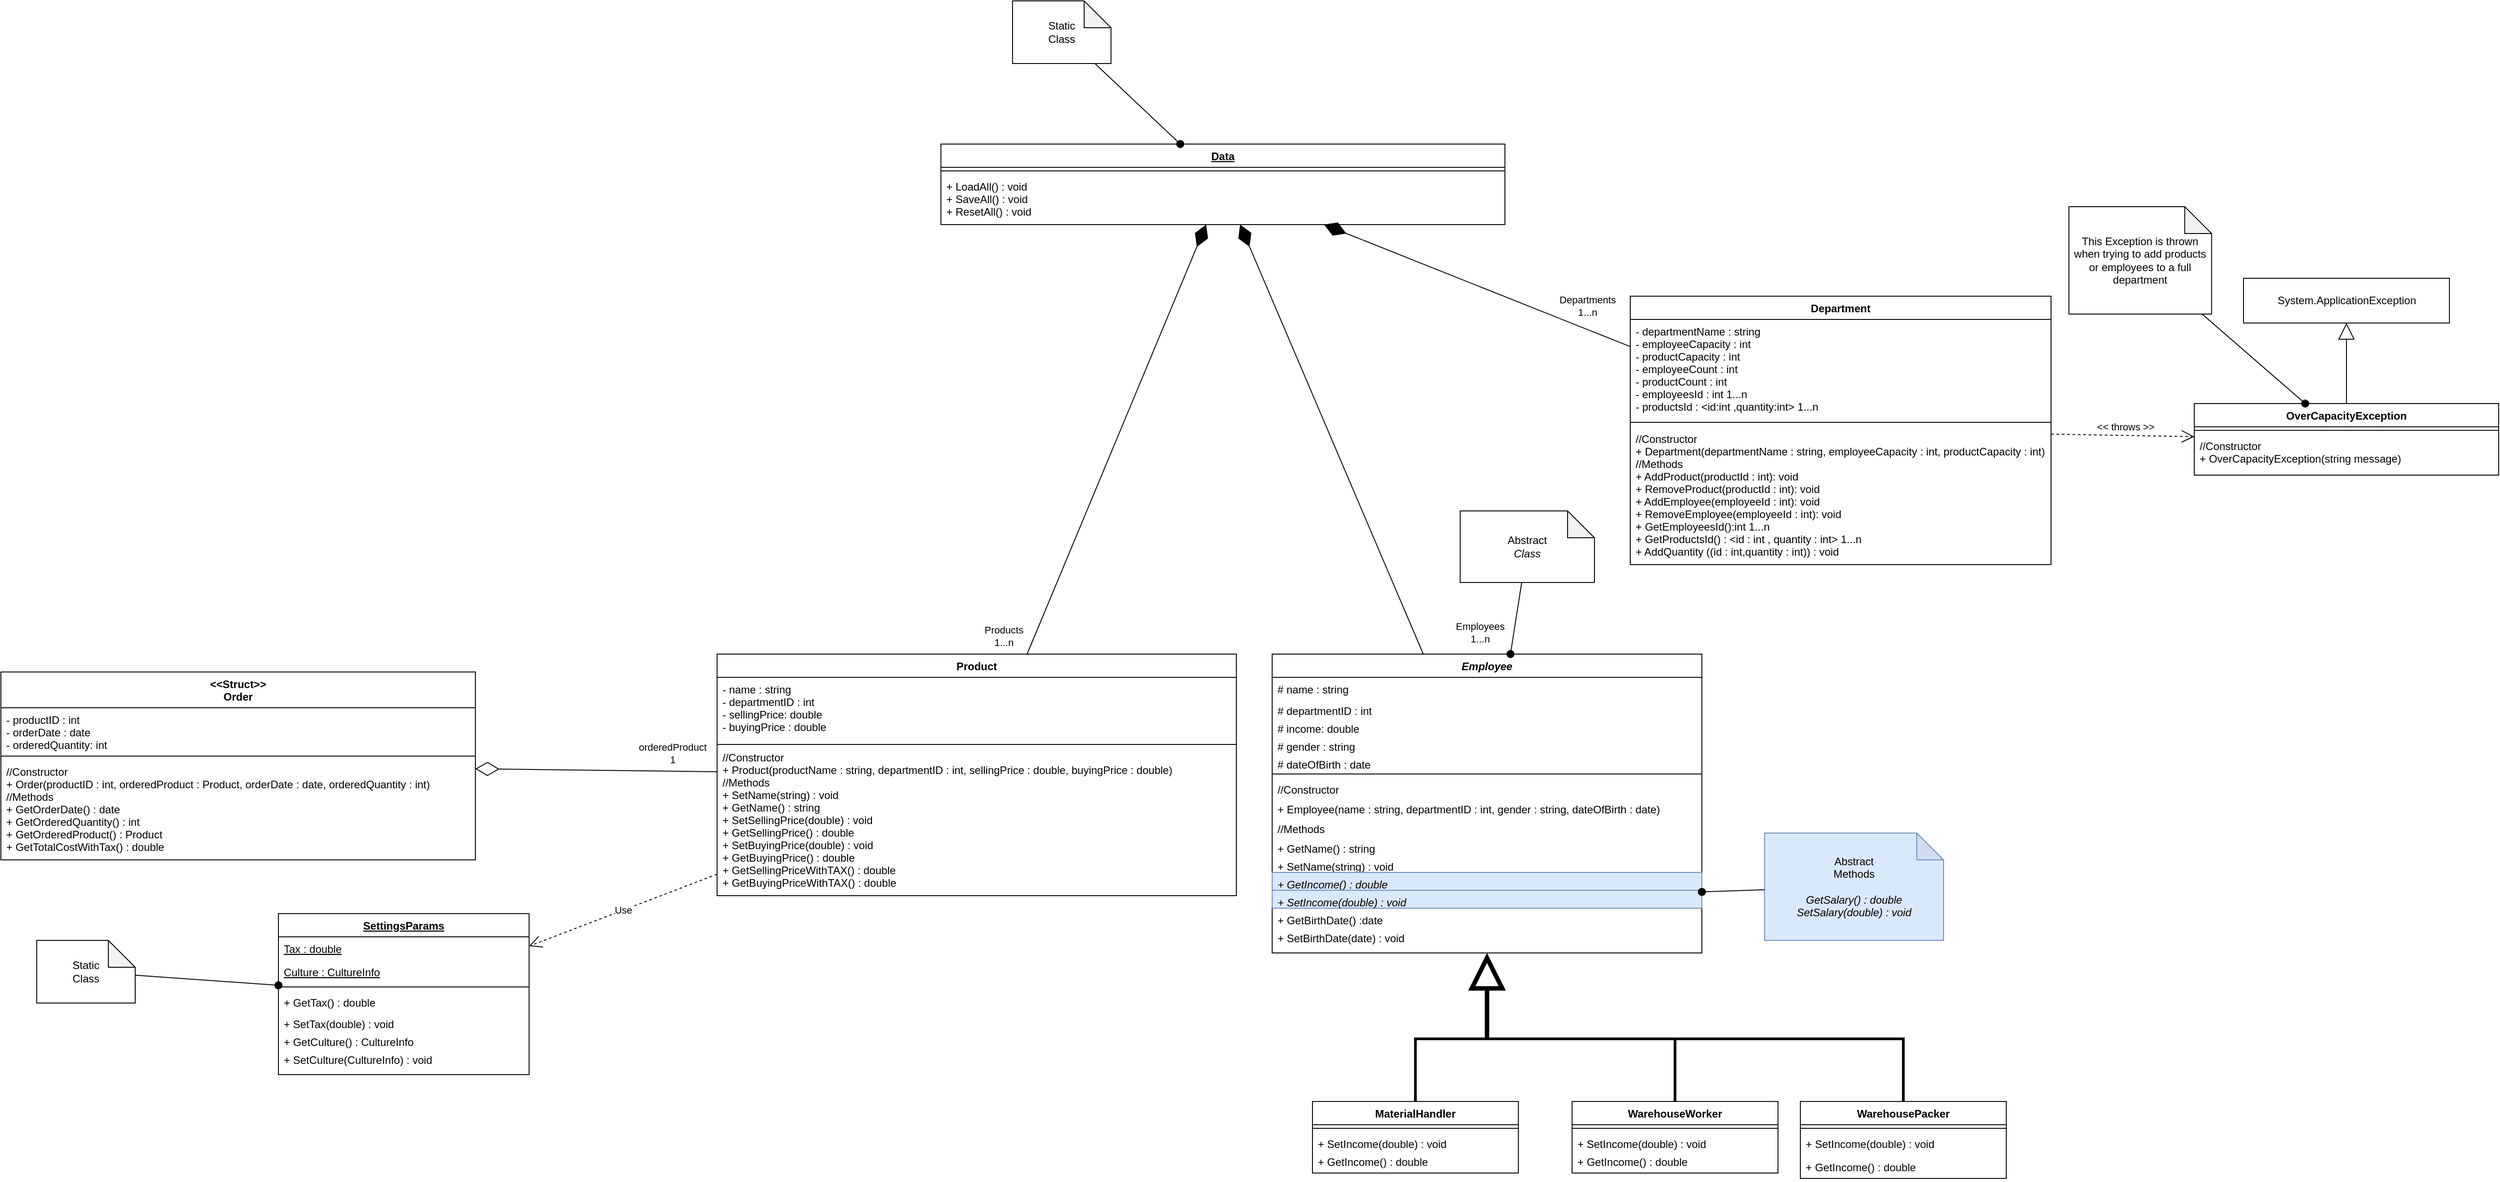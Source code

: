 <mxfile version="14.5.1" type="device"><diagram id="WmyKCQdDoS_aY00py7nq" name="Page-1"><mxGraphModel dx="5113" dy="3073" grid="1" gridSize="10" guides="1" tooltips="1" connect="1" arrows="1" fold="1" page="1" pageScale="1" pageWidth="850" pageHeight="1100" math="0" shadow="0"><root><mxCell id="0"/><mxCell id="1" parent="0"/><mxCell id="O8xc0yfG7LIw3sd2FjHI-1" value="Product" style="swimlane;fontStyle=1;align=center;verticalAlign=top;childLayout=stackLayout;horizontal=1;startSize=26;horizontalStack=0;resizeParent=1;resizeParentMax=0;resizeLast=0;collapsible=1;marginBottom=0;" vertex="1" parent="1"><mxGeometry x="-280" y="280" width="580" height="270" as="geometry"/></mxCell><mxCell id="O8xc0yfG7LIw3sd2FjHI-2" value="- name : string&#10;- departmentID : int&#10;- sellingPrice: double&#10;- buyingPrice : double" style="text;strokeColor=none;fillColor=none;align=left;verticalAlign=top;spacingLeft=4;spacingRight=4;overflow=hidden;rotatable=0;points=[[0,0.5],[1,0.5]];portConstraint=eastwest;" vertex="1" parent="O8xc0yfG7LIw3sd2FjHI-1"><mxGeometry y="26" width="580" height="74" as="geometry"/></mxCell><mxCell id="O8xc0yfG7LIw3sd2FjHI-3" value="" style="line;strokeWidth=1;fillColor=none;align=left;verticalAlign=middle;spacingTop=-1;spacingLeft=3;spacingRight=3;rotatable=0;labelPosition=right;points=[];portConstraint=eastwest;" vertex="1" parent="O8xc0yfG7LIw3sd2FjHI-1"><mxGeometry y="100" width="580" height="2" as="geometry"/></mxCell><mxCell id="O8xc0yfG7LIw3sd2FjHI-4" value="//Constructor&#10;+ Product(productName : string, departmentID : int, sellingPrice : double, buyingPrice : double)&#10;//Methods&#10;+ SetName(string) : void&#10;+ GetName() : string&#10;+ SetSellingPrice(double) : void&#10;+ GetSellingPrice() : double&#10;+ SetBuyingPrice(double) : void&#10;+ GetBuyingPrice() : double&#10;+ GetSellingPriceWithTAX() : double&#10;+ GetBuyingPriceWithTAX() : double" style="text;strokeColor=none;fillColor=none;align=left;verticalAlign=top;spacingLeft=4;spacingRight=4;overflow=hidden;rotatable=0;points=[[0,0.5],[1,0.5]];portConstraint=eastwest;" vertex="1" parent="O8xc0yfG7LIw3sd2FjHI-1"><mxGeometry y="102" width="580" height="168" as="geometry"/></mxCell><mxCell id="O8xc0yfG7LIw3sd2FjHI-5" value="Employee" style="swimlane;fontStyle=3;align=center;verticalAlign=top;childLayout=stackLayout;horizontal=1;startSize=26;horizontalStack=0;resizeParent=1;resizeParentMax=0;resizeLast=0;collapsible=1;marginBottom=0;" vertex="1" parent="1"><mxGeometry x="340" y="280" width="480" height="334" as="geometry"/></mxCell><mxCell id="O8xc0yfG7LIw3sd2FjHI-6" value="# name : string&lt;br&gt;" style="text;strokeColor=none;fillColor=none;align=left;verticalAlign=top;spacingLeft=4;spacingRight=4;overflow=hidden;rotatable=0;points=[[0,0.5],[1,0.5]];portConstraint=eastwest;html=1;" vertex="1" parent="O8xc0yfG7LIw3sd2FjHI-5"><mxGeometry y="26" width="480" height="24" as="geometry"/></mxCell><mxCell id="O8xc0yfG7LIw3sd2FjHI-7" value="# departmentID : int&amp;nbsp;" style="text;strokeColor=none;fillColor=none;align=left;verticalAlign=top;spacingLeft=4;spacingRight=4;overflow=hidden;rotatable=0;points=[[0,0.5],[1,0.5]];portConstraint=eastwest;html=1;" vertex="1" parent="O8xc0yfG7LIw3sd2FjHI-5"><mxGeometry y="50" width="480" height="20" as="geometry"/></mxCell><mxCell id="O8xc0yfG7LIw3sd2FjHI-8" value="# income: double" style="text;strokeColor=none;fillColor=none;align=left;verticalAlign=top;spacingLeft=4;spacingRight=4;overflow=hidden;rotatable=0;points=[[0,0.5],[1,0.5]];portConstraint=eastwest;html=1;" vertex="1" parent="O8xc0yfG7LIw3sd2FjHI-5"><mxGeometry y="70" width="480" height="20" as="geometry"/></mxCell><mxCell id="O8xc0yfG7LIw3sd2FjHI-9" value="# gender : string" style="text;strokeColor=none;fillColor=none;align=left;verticalAlign=top;spacingLeft=4;spacingRight=4;overflow=hidden;rotatable=0;points=[[0,0.5],[1,0.5]];portConstraint=eastwest;html=1;" vertex="1" parent="O8xc0yfG7LIw3sd2FjHI-5"><mxGeometry y="90" width="480" height="20" as="geometry"/></mxCell><mxCell id="O8xc0yfG7LIw3sd2FjHI-10" value="# dateOfBirth : date" style="text;strokeColor=none;fillColor=none;align=left;verticalAlign=top;spacingLeft=4;spacingRight=4;overflow=hidden;rotatable=0;points=[[0,0.5],[1,0.5]];portConstraint=eastwest;html=1;" vertex="1" parent="O8xc0yfG7LIw3sd2FjHI-5"><mxGeometry y="110" width="480" height="20" as="geometry"/></mxCell><mxCell id="O8xc0yfG7LIw3sd2FjHI-11" value="" style="line;strokeWidth=1;fillColor=none;align=left;verticalAlign=middle;spacingTop=-1;spacingLeft=3;spacingRight=3;rotatable=0;labelPosition=right;points=[];portConstraint=eastwest;" vertex="1" parent="O8xc0yfG7LIw3sd2FjHI-5"><mxGeometry y="130" width="480" height="8" as="geometry"/></mxCell><mxCell id="O8xc0yfG7LIw3sd2FjHI-12" value="//Constructor" style="text;strokeColor=none;fillColor=none;align=left;verticalAlign=top;spacingLeft=4;spacingRight=4;overflow=hidden;rotatable=0;points=[[0,0.5],[1,0.5]];portConstraint=eastwest;fontStyle=0" vertex="1" parent="O8xc0yfG7LIw3sd2FjHI-5"><mxGeometry y="138" width="480" height="22" as="geometry"/></mxCell><mxCell id="O8xc0yfG7LIw3sd2FjHI-13" value="+ Employee(name : string, departmentID : int, gender : string, dateOfBirth : date)" style="text;strokeColor=none;fillColor=none;align=left;verticalAlign=top;spacingLeft=4;spacingRight=4;overflow=hidden;rotatable=0;points=[[0,0.5],[1,0.5]];portConstraint=eastwest;fontStyle=0" vertex="1" parent="O8xc0yfG7LIw3sd2FjHI-5"><mxGeometry y="160" width="480" height="22" as="geometry"/></mxCell><mxCell id="O8xc0yfG7LIw3sd2FjHI-14" value="//Methods" style="text;strokeColor=none;fillColor=none;align=left;verticalAlign=top;spacingLeft=4;spacingRight=4;overflow=hidden;rotatable=0;points=[[0,0.5],[1,0.5]];portConstraint=eastwest;fontStyle=0" vertex="1" parent="O8xc0yfG7LIw3sd2FjHI-5"><mxGeometry y="182" width="480" height="22" as="geometry"/></mxCell><mxCell id="O8xc0yfG7LIw3sd2FjHI-15" value="+ GetName() : string" style="text;strokeColor=none;fillColor=none;align=left;verticalAlign=top;spacingLeft=4;spacingRight=4;overflow=hidden;rotatable=0;points=[[0,0.5],[1,0.5]];portConstraint=eastwest;fontStyle=0" vertex="1" parent="O8xc0yfG7LIw3sd2FjHI-5"><mxGeometry y="204" width="480" height="20" as="geometry"/></mxCell><mxCell id="O8xc0yfG7LIw3sd2FjHI-16" value="+ SetName(string) : void&#10;&#10;" style="text;strokeColor=none;fillColor=none;align=left;verticalAlign=top;spacingLeft=4;spacingRight=4;overflow=hidden;rotatable=0;points=[[0,0.5],[1,0.5]];portConstraint=eastwest;fontStyle=0" vertex="1" parent="O8xc0yfG7LIw3sd2FjHI-5"><mxGeometry y="224" width="480" height="20" as="geometry"/></mxCell><mxCell id="O8xc0yfG7LIw3sd2FjHI-17" value="+ GetIncome() : double" style="text;strokeColor=#6c8ebf;fillColor=#dae8fc;align=left;verticalAlign=top;spacingLeft=4;spacingRight=4;overflow=hidden;rotatable=0;points=[[0,0.5],[1,0.5]];portConstraint=eastwest;fontStyle=2;" vertex="1" parent="O8xc0yfG7LIw3sd2FjHI-5"><mxGeometry y="244" width="480" height="20" as="geometry"/></mxCell><mxCell id="O8xc0yfG7LIw3sd2FjHI-18" value="+ SetIncome(double) : void" style="text;strokeColor=#6c8ebf;fillColor=#dae8fc;align=left;verticalAlign=top;spacingLeft=4;spacingRight=4;overflow=hidden;rotatable=0;points=[[0,0.5],[1,0.5]];portConstraint=eastwest;fontStyle=2;" vertex="1" parent="O8xc0yfG7LIw3sd2FjHI-5"><mxGeometry y="264" width="480" height="20" as="geometry"/></mxCell><mxCell id="O8xc0yfG7LIw3sd2FjHI-19" value="+ GetBirthDate() :date" style="text;strokeColor=none;fillColor=none;align=left;verticalAlign=top;spacingLeft=4;spacingRight=4;overflow=hidden;rotatable=0;points=[[0,0.5],[1,0.5]];portConstraint=eastwest;fontStyle=0" vertex="1" parent="O8xc0yfG7LIw3sd2FjHI-5"><mxGeometry y="284" width="480" height="20" as="geometry"/></mxCell><mxCell id="O8xc0yfG7LIw3sd2FjHI-20" value="+ SetBirthDate(date) : void" style="text;strokeColor=none;fillColor=none;align=left;verticalAlign=top;spacingLeft=4;spacingRight=4;overflow=hidden;rotatable=0;points=[[0,0.5],[1,0.5]];portConstraint=eastwest;fontStyle=0" vertex="1" parent="O8xc0yfG7LIw3sd2FjHI-5"><mxGeometry y="304" width="480" height="30" as="geometry"/></mxCell><mxCell id="O8xc0yfG7LIw3sd2FjHI-21" value="Department" style="swimlane;fontStyle=1;align=center;verticalAlign=top;childLayout=stackLayout;horizontal=1;startSize=26;horizontalStack=0;resizeParent=1;resizeParentMax=0;resizeLast=0;collapsible=1;marginBottom=0;" vertex="1" parent="1"><mxGeometry x="740" y="-120" width="470" height="300" as="geometry"/></mxCell><mxCell id="O8xc0yfG7LIw3sd2FjHI-22" value="- departmentName : string&#10;- employeeCapacity : int&#10;- productCapacity : int&#10;- employeeCount : int&#10;- productCount : int&#10;- employeesId : int 1...n&#10;- productsId : &lt;id:int ,quantity:int&gt; 1...n" style="text;strokeColor=none;fillColor=none;align=left;verticalAlign=top;spacingLeft=4;spacingRight=4;overflow=hidden;rotatable=0;points=[[0,0.5],[1,0.5]];portConstraint=eastwest;" vertex="1" parent="O8xc0yfG7LIw3sd2FjHI-21"><mxGeometry y="26" width="470" height="110" as="geometry"/></mxCell><mxCell id="O8xc0yfG7LIw3sd2FjHI-23" value="" style="line;strokeWidth=1;fillColor=none;align=left;verticalAlign=middle;spacingTop=-1;spacingLeft=3;spacingRight=3;rotatable=0;labelPosition=right;points=[];portConstraint=eastwest;" vertex="1" parent="O8xc0yfG7LIw3sd2FjHI-21"><mxGeometry y="136" width="470" height="10" as="geometry"/></mxCell><mxCell id="O8xc0yfG7LIw3sd2FjHI-24" value="//Constructor&#10;+ Department(departmentName : string, employeeCapacity : int, productCapacity : int)&#10;//Methods&#10;+ AddProduct(productId : int): void&#10;+ RemoveProduct(productId : int): void&#10;+ AddEmployee(employeeId : int): void&#10;+ RemoveEmployee(employeeId : int): void&#10;+ GetEmployeesId():int 1...n&#10;+ GetProductsId() : &lt;id : int , quantity : int&gt; 1...n&#10;+ AddQuantity ((id : int,quantity : int)) : void" style="text;strokeColor=none;fillColor=none;align=left;verticalAlign=top;spacingLeft=4;spacingRight=4;overflow=hidden;rotatable=0;points=[[0,0.5],[1,0.5]];portConstraint=eastwest;" vertex="1" parent="O8xc0yfG7LIw3sd2FjHI-21"><mxGeometry y="146" width="470" height="154" as="geometry"/></mxCell><mxCell id="O8xc0yfG7LIw3sd2FjHI-25" value="" style="endArrow=block;endFill=0;endSize=29;html=1;strokeWidth=5;rounded=1;startSize=7;" edge="1" parent="1" target="O8xc0yfG7LIw3sd2FjHI-5"><mxGeometry width="160" relative="1" as="geometry"><mxPoint x="580" y="710" as="sourcePoint"/><mxPoint x="620" y="540" as="targetPoint"/></mxGeometry></mxCell><mxCell id="O8xc0yfG7LIw3sd2FjHI-26" value="" style="endArrow=none;endFill=0;endSize=12;html=1;strokeWidth=3;rounded=0;" edge="1" parent="1" target="O8xc0yfG7LIw3sd2FjHI-29"><mxGeometry width="160" relative="1" as="geometry"><mxPoint x="620" y="710" as="sourcePoint"/><mxPoint x="1128.36" y="780.06" as="targetPoint"/><Array as="points"><mxPoint x="790" y="710"/></Array></mxGeometry></mxCell><mxCell id="O8xc0yfG7LIw3sd2FjHI-27" value="" style="endArrow=none;endFill=0;endSize=12;html=1;strokeWidth=3;rounded=0;" edge="1" parent="1" target="O8xc0yfG7LIw3sd2FjHI-33"><mxGeometry width="160" relative="1" as="geometry"><mxPoint x="760" y="710" as="sourcePoint"/><mxPoint x="1388" y="780" as="targetPoint"/><Array as="points"><mxPoint x="1045" y="710"/></Array></mxGeometry></mxCell><mxCell id="O8xc0yfG7LIw3sd2FjHI-28" value="" style="endArrow=none;endFill=0;endSize=12;html=1;strokeWidth=3;rounded=0;jumpStyle=none;" edge="1" parent="1" source="O8xc0yfG7LIw3sd2FjHI-37"><mxGeometry width="160" relative="1" as="geometry"><mxPoint x="350" y="777" as="sourcePoint"/><mxPoint x="620" y="710" as="targetPoint"/><Array as="points"><mxPoint x="500" y="710"/><mxPoint x="620" y="710"/></Array></mxGeometry></mxCell><mxCell id="O8xc0yfG7LIw3sd2FjHI-29" value="WarehouseWorker" style="swimlane;fontStyle=1;align=center;verticalAlign=top;childLayout=stackLayout;horizontal=1;startSize=26;horizontalStack=0;resizeParent=1;resizeParentMax=0;resizeLast=0;collapsible=1;marginBottom=0;" vertex="1" parent="1"><mxGeometry x="675" y="780" width="230" height="80" as="geometry"/></mxCell><mxCell id="O8xc0yfG7LIw3sd2FjHI-30" value="" style="line;strokeWidth=1;fillColor=none;align=left;verticalAlign=middle;spacingTop=-1;spacingLeft=3;spacingRight=3;rotatable=0;labelPosition=right;points=[];portConstraint=eastwest;" vertex="1" parent="O8xc0yfG7LIw3sd2FjHI-29"><mxGeometry y="26" width="230" height="8" as="geometry"/></mxCell><mxCell id="O8xc0yfG7LIw3sd2FjHI-31" value="+ SetIncome(double) : void" style="text;align=left;verticalAlign=top;spacingLeft=4;spacingRight=4;overflow=hidden;rotatable=0;points=[[0,0.5],[1,0.5]];portConstraint=eastwest;fontStyle=0;" vertex="1" parent="O8xc0yfG7LIw3sd2FjHI-29"><mxGeometry y="34" width="230" height="20" as="geometry"/></mxCell><mxCell id="O8xc0yfG7LIw3sd2FjHI-32" value="+ GetIncome() : double" style="text;align=left;verticalAlign=top;spacingLeft=4;spacingRight=4;overflow=hidden;rotatable=0;points=[[0,0.5],[1,0.5]];portConstraint=eastwest;fontStyle=0;" vertex="1" parent="O8xc0yfG7LIw3sd2FjHI-29"><mxGeometry y="54" width="230" height="26" as="geometry"/></mxCell><mxCell id="O8xc0yfG7LIw3sd2FjHI-33" value="WarehousePacker" style="swimlane;fontStyle=1;align=center;verticalAlign=top;childLayout=stackLayout;horizontal=1;startSize=26;horizontalStack=0;resizeParent=1;resizeParentMax=0;resizeLast=0;collapsible=1;marginBottom=0;" vertex="1" parent="1"><mxGeometry x="930" y="780" width="230" height="86" as="geometry"/></mxCell><mxCell id="O8xc0yfG7LIw3sd2FjHI-34" value="" style="line;strokeWidth=1;fillColor=none;align=left;verticalAlign=middle;spacingTop=-1;spacingLeft=3;spacingRight=3;rotatable=0;labelPosition=right;points=[];portConstraint=eastwest;" vertex="1" parent="O8xc0yfG7LIw3sd2FjHI-33"><mxGeometry y="26" width="230" height="8" as="geometry"/></mxCell><mxCell id="O8xc0yfG7LIw3sd2FjHI-35" value="+ SetIncome(double) : void" style="text;align=left;verticalAlign=top;spacingLeft=4;spacingRight=4;overflow=hidden;rotatable=0;points=[[0,0.5],[1,0.5]];portConstraint=eastwest;fontStyle=0;" vertex="1" parent="O8xc0yfG7LIw3sd2FjHI-33"><mxGeometry y="34" width="230" height="26" as="geometry"/></mxCell><mxCell id="O8xc0yfG7LIw3sd2FjHI-36" value="+ GetIncome() : double" style="text;align=left;verticalAlign=top;spacingLeft=4;spacingRight=4;overflow=hidden;rotatable=0;points=[[0,0.5],[1,0.5]];portConstraint=eastwest;fontStyle=0;" vertex="1" parent="O8xc0yfG7LIw3sd2FjHI-33"><mxGeometry y="60" width="230" height="26" as="geometry"/></mxCell><mxCell id="O8xc0yfG7LIw3sd2FjHI-37" value="MaterialHandler" style="swimlane;fontStyle=1;align=center;verticalAlign=top;childLayout=stackLayout;horizontal=1;startSize=26;horizontalStack=0;resizeParent=1;resizeParentMax=0;resizeLast=0;collapsible=1;marginBottom=0;" vertex="1" parent="1"><mxGeometry x="385" y="780" width="230" height="80" as="geometry"/></mxCell><mxCell id="O8xc0yfG7LIw3sd2FjHI-38" value="" style="line;strokeWidth=1;fillColor=none;align=left;verticalAlign=middle;spacingTop=-1;spacingLeft=3;spacingRight=3;rotatable=0;labelPosition=right;points=[];portConstraint=eastwest;" vertex="1" parent="O8xc0yfG7LIw3sd2FjHI-37"><mxGeometry y="26" width="230" height="8" as="geometry"/></mxCell><mxCell id="O8xc0yfG7LIw3sd2FjHI-39" value="+ SetIncome(double) : void" style="text;align=left;verticalAlign=top;spacingLeft=4;spacingRight=4;overflow=hidden;rotatable=0;points=[[0,0.5],[1,0.5]];portConstraint=eastwest;fontStyle=0;" vertex="1" parent="O8xc0yfG7LIw3sd2FjHI-37"><mxGeometry y="34" width="230" height="20" as="geometry"/></mxCell><mxCell id="O8xc0yfG7LIw3sd2FjHI-40" value="+ GetIncome() : double" style="text;align=left;verticalAlign=top;spacingLeft=4;spacingRight=4;overflow=hidden;rotatable=0;points=[[0,0.5],[1,0.5]];portConstraint=eastwest;fontStyle=0;" vertex="1" parent="O8xc0yfG7LIw3sd2FjHI-37"><mxGeometry y="54" width="230" height="26" as="geometry"/></mxCell><mxCell id="O8xc0yfG7LIw3sd2FjHI-41" value="&lt;&lt;Struct&gt;&gt;&#10;Order" style="swimlane;fontStyle=1;align=center;verticalAlign=top;childLayout=stackLayout;horizontal=1;startSize=40;horizontalStack=0;resizeParent=1;resizeParentMax=0;resizeLast=0;collapsible=1;marginBottom=0;" vertex="1" parent="1"><mxGeometry x="-1080" y="300" width="530" height="210" as="geometry"/></mxCell><mxCell id="O8xc0yfG7LIw3sd2FjHI-42" value="- productID : int&#10;- orderDate : date&#10;- orderedQuantity: int" style="text;strokeColor=none;fillColor=none;align=left;verticalAlign=top;spacingLeft=4;spacingRight=4;overflow=hidden;rotatable=0;points=[[0,0.5],[1,0.5]];portConstraint=eastwest;" vertex="1" parent="O8xc0yfG7LIw3sd2FjHI-41"><mxGeometry y="40" width="530" height="50" as="geometry"/></mxCell><mxCell id="O8xc0yfG7LIw3sd2FjHI-43" value="" style="line;strokeWidth=1;fillColor=none;align=left;verticalAlign=middle;spacingTop=-1;spacingLeft=3;spacingRight=3;rotatable=0;labelPosition=right;points=[];portConstraint=eastwest;" vertex="1" parent="O8xc0yfG7LIw3sd2FjHI-41"><mxGeometry y="90" width="530" height="8" as="geometry"/></mxCell><mxCell id="O8xc0yfG7LIw3sd2FjHI-44" value="//Constructor&#10;+ Order(productID : int, orderedProduct : Product, orderDate : date, orderedQuantity : int)&#10;//Methods&#10;+ GetOrderDate() : date&#10;+ GetOrderedQuantity() : int&#10;+ GetOrderedProduct() : Product&#10;+ GetTotalCostWithTax() : double" style="text;strokeColor=none;fillColor=none;align=left;verticalAlign=top;spacingLeft=4;spacingRight=4;overflow=hidden;rotatable=0;points=[[0,0.5],[1,0.5]];portConstraint=eastwest;" vertex="1" parent="O8xc0yfG7LIw3sd2FjHI-41"><mxGeometry y="98" width="530" height="112" as="geometry"/></mxCell><mxCell id="O8xc0yfG7LIw3sd2FjHI-45" value="System.ApplicationException" style="html=1;" vertex="1" parent="1"><mxGeometry x="1425" y="-140" width="230" height="50" as="geometry"/></mxCell><mxCell id="O8xc0yfG7LIw3sd2FjHI-46" value="" style="endArrow=block;endSize=16;endFill=0;html=1;" edge="1" parent="1" source="O8xc0yfG7LIw3sd2FjHI-47" target="O8xc0yfG7LIw3sd2FjHI-45"><mxGeometry width="160" relative="1" as="geometry"><mxPoint x="1497.36" y="10.63" as="sourcePoint"/><mxPoint x="1640" y="-80" as="targetPoint"/></mxGeometry></mxCell><mxCell id="O8xc0yfG7LIw3sd2FjHI-47" value="OverCapacityException" style="swimlane;fontStyle=1;align=center;verticalAlign=top;childLayout=stackLayout;horizontal=1;startSize=26;horizontalStack=0;resizeParent=1;resizeParentMax=0;resizeLast=0;collapsible=1;marginBottom=0;" vertex="1" parent="1"><mxGeometry x="1370" width="340" height="80" as="geometry"/></mxCell><mxCell id="O8xc0yfG7LIw3sd2FjHI-48" value="" style="line;strokeWidth=1;fillColor=none;align=left;verticalAlign=middle;spacingTop=-1;spacingLeft=3;spacingRight=3;rotatable=0;labelPosition=right;points=[];portConstraint=eastwest;" vertex="1" parent="O8xc0yfG7LIw3sd2FjHI-47"><mxGeometry y="26" width="340" height="8" as="geometry"/></mxCell><mxCell id="O8xc0yfG7LIw3sd2FjHI-49" value="//Constructor&#10;+ OverCapacityException(string message)" style="text;strokeColor=none;fillColor=none;align=left;verticalAlign=top;spacingLeft=4;spacingRight=4;overflow=hidden;rotatable=0;points=[[0,0.5],[1,0.5]];portConstraint=eastwest;" vertex="1" parent="O8xc0yfG7LIw3sd2FjHI-47"><mxGeometry y="34" width="340" height="46" as="geometry"/></mxCell><mxCell id="O8xc0yfG7LIw3sd2FjHI-50" value="&amp;lt;&amp;lt; throws &amp;gt;&amp;gt;" style="endArrow=open;endSize=12;dashed=1;html=1;" edge="1" parent="1" source="O8xc0yfG7LIw3sd2FjHI-21" target="O8xc0yfG7LIw3sd2FjHI-47"><mxGeometry x="0.032" y="10" width="160" relative="1" as="geometry"><mxPoint x="1280" y="50" as="sourcePoint"/><mxPoint x="1440" y="50" as="targetPoint"/><mxPoint as="offset"/></mxGeometry></mxCell><mxCell id="O8xc0yfG7LIw3sd2FjHI-51" value="" style="endArrow=diamondThin;endFill=0;endSize=24;html=1;" edge="1" parent="1" source="O8xc0yfG7LIw3sd2FjHI-1" target="O8xc0yfG7LIw3sd2FjHI-41"><mxGeometry width="160" relative="1" as="geometry"><mxPoint x="-250" y="290" as="sourcePoint"/><mxPoint x="-90" y="290" as="targetPoint"/><Array as="points"/></mxGeometry></mxCell><mxCell id="O8xc0yfG7LIw3sd2FjHI-52" value="orderedProduct&lt;br&gt;1" style="edgeLabel;html=1;align=center;verticalAlign=middle;resizable=0;points=[];" vertex="1" connectable="0" parent="O8xc0yfG7LIw3sd2FjHI-51"><mxGeometry x="-0.431" y="3" relative="1" as="geometry"><mxPoint x="27.18" y="-23.23" as="offset"/></mxGeometry></mxCell><mxCell id="O8xc0yfG7LIw3sd2FjHI-53" value="Abstract&lt;br&gt;Methods&lt;br&gt;&lt;i&gt;&lt;span style=&quot;text-align: left&quot;&gt;&lt;br&gt;GetSalary() : double&lt;/span&gt;&lt;br&gt;&lt;span style=&quot;text-align: left&quot;&gt;SetSalary(double) : void&lt;/span&gt;&lt;/i&gt;" style="shape=note;whiteSpace=wrap;html=1;backgroundOutline=1;darkOpacity=0.05;fillColor=#dae8fc;strokeColor=#6c8ebf;" vertex="1" parent="1"><mxGeometry x="890" y="480" width="200" height="120" as="geometry"/></mxCell><mxCell id="O8xc0yfG7LIw3sd2FjHI-54" value="" style="html=1;verticalAlign=bottom;startArrow=oval;startFill=1;endArrow=none;startSize=8;endFill=0;" edge="1" parent="1" source="O8xc0yfG7LIw3sd2FjHI-18" target="O8xc0yfG7LIw3sd2FjHI-53"><mxGeometry width="60" relative="1" as="geometry"><mxPoint x="770" y="494.66" as="sourcePoint"/><mxPoint x="830" y="494.66" as="targetPoint"/></mxGeometry></mxCell><mxCell id="O8xc0yfG7LIw3sd2FjHI-55" value="This Exception is thrown when trying to add products or employees to a full department" style="shape=note;whiteSpace=wrap;html=1;backgroundOutline=1;darkOpacity=0.05;" vertex="1" parent="1"><mxGeometry x="1230" y="-220" width="159.35" height="120" as="geometry"/></mxCell><mxCell id="O8xc0yfG7LIw3sd2FjHI-56" value="" style="html=1;verticalAlign=bottom;startArrow=oval;startFill=1;endArrow=none;startSize=8;endFill=0;" edge="1" parent="1" source="O8xc0yfG7LIw3sd2FjHI-47" target="O8xc0yfG7LIw3sd2FjHI-55"><mxGeometry width="60" relative="1" as="geometry"><mxPoint x="1340" y="30" as="sourcePoint"/><mxPoint x="1280.65" y="-135.34" as="targetPoint"/></mxGeometry></mxCell><mxCell id="O8xc0yfG7LIw3sd2FjHI-57" value="SettingsParams" style="swimlane;fontStyle=5;align=center;verticalAlign=top;childLayout=stackLayout;horizontal=1;startSize=26;horizontalStack=0;resizeParent=1;resizeParentMax=0;resizeLast=0;collapsible=1;marginBottom=0;" vertex="1" parent="1"><mxGeometry x="-770" y="570" width="280" height="180" as="geometry"/></mxCell><mxCell id="O8xc0yfG7LIw3sd2FjHI-58" value="Tax : double" style="text;strokeColor=none;fillColor=none;align=left;verticalAlign=top;spacingLeft=4;spacingRight=4;overflow=hidden;rotatable=0;points=[[0,0.5],[1,0.5]];portConstraint=eastwest;fontStyle=4" vertex="1" parent="O8xc0yfG7LIw3sd2FjHI-57"><mxGeometry y="26" width="280" height="26" as="geometry"/></mxCell><mxCell id="O8xc0yfG7LIw3sd2FjHI-59" value="Culture : CultureInfo" style="text;strokeColor=none;fillColor=none;align=left;verticalAlign=top;spacingLeft=4;spacingRight=4;overflow=hidden;rotatable=0;points=[[0,0.5],[1,0.5]];portConstraint=eastwest;fontStyle=4" vertex="1" parent="O8xc0yfG7LIw3sd2FjHI-57"><mxGeometry y="52" width="280" height="26" as="geometry"/></mxCell><mxCell id="O8xc0yfG7LIw3sd2FjHI-60" value="" style="line;strokeWidth=1;fillColor=none;align=left;verticalAlign=middle;spacingTop=-1;spacingLeft=3;spacingRight=3;rotatable=0;labelPosition=right;points=[];portConstraint=eastwest;" vertex="1" parent="O8xc0yfG7LIw3sd2FjHI-57"><mxGeometry y="78" width="280" height="8" as="geometry"/></mxCell><mxCell id="O8xc0yfG7LIw3sd2FjHI-61" value="+ GetTax() : double" style="text;strokeColor=none;fillColor=none;align=left;verticalAlign=top;spacingLeft=4;spacingRight=4;overflow=hidden;rotatable=0;points=[[0,0.5],[1,0.5]];portConstraint=eastwest;" vertex="1" parent="O8xc0yfG7LIw3sd2FjHI-57"><mxGeometry y="86" width="280" height="24" as="geometry"/></mxCell><mxCell id="O8xc0yfG7LIw3sd2FjHI-62" value="+ SetTax(double) : void" style="text;strokeColor=none;fillColor=none;align=left;verticalAlign=top;spacingLeft=4;spacingRight=4;overflow=hidden;rotatable=0;points=[[0,0.5],[1,0.5]];portConstraint=eastwest;" vertex="1" parent="O8xc0yfG7LIw3sd2FjHI-57"><mxGeometry y="110" width="280" height="20" as="geometry"/></mxCell><mxCell id="O8xc0yfG7LIw3sd2FjHI-63" value="+ GetCulture() : CultureInfo" style="text;strokeColor=none;fillColor=none;align=left;verticalAlign=top;spacingLeft=4;spacingRight=4;overflow=hidden;rotatable=0;points=[[0,0.5],[1,0.5]];portConstraint=eastwest;" vertex="1" parent="O8xc0yfG7LIw3sd2FjHI-57"><mxGeometry y="130" width="280" height="20" as="geometry"/></mxCell><mxCell id="O8xc0yfG7LIw3sd2FjHI-64" value="+ SetCulture(CultureInfo) : void" style="text;strokeColor=none;fillColor=none;align=left;verticalAlign=top;spacingLeft=4;spacingRight=4;overflow=hidden;rotatable=0;points=[[0,0.5],[1,0.5]];portConstraint=eastwest;" vertex="1" parent="O8xc0yfG7LIw3sd2FjHI-57"><mxGeometry y="150" width="280" height="30" as="geometry"/></mxCell><mxCell id="O8xc0yfG7LIw3sd2FjHI-65" value="Use" style="endArrow=open;endSize=12;dashed=1;html=1;" edge="1" parent="1" source="O8xc0yfG7LIw3sd2FjHI-1" target="O8xc0yfG7LIw3sd2FjHI-57"><mxGeometry width="160" relative="1" as="geometry"><mxPoint x="-330" y="510" as="sourcePoint"/><mxPoint x="-170" y="510" as="targetPoint"/></mxGeometry></mxCell><mxCell id="O8xc0yfG7LIw3sd2FjHI-66" value="Static&lt;br&gt;Class" style="shape=note;whiteSpace=wrap;html=1;backgroundOutline=1;darkOpacity=0.05;" vertex="1" parent="1"><mxGeometry x="-1040" y="600" width="110" height="70" as="geometry"/></mxCell><mxCell id="O8xc0yfG7LIw3sd2FjHI-67" value="" style="html=1;verticalAlign=bottom;startArrow=oval;startFill=1;endArrow=none;startSize=8;endFill=0;" edge="1" parent="1" source="O8xc0yfG7LIw3sd2FjHI-57" target="O8xc0yfG7LIw3sd2FjHI-66"><mxGeometry width="60" relative="1" as="geometry"><mxPoint x="-1189.995" y="395" as="sourcePoint"/><mxPoint x="-999.35" y="374.66" as="targetPoint"/></mxGeometry></mxCell><mxCell id="O8xc0yfG7LIw3sd2FjHI-68" value="Data" style="swimlane;fontStyle=5;align=center;verticalAlign=top;childLayout=stackLayout;horizontal=1;startSize=26;horizontalStack=0;resizeParent=1;resizeParentMax=0;resizeLast=0;collapsible=1;marginBottom=0;" vertex="1" parent="1"><mxGeometry x="-30" y="-290" width="630" height="90" as="geometry"/></mxCell><mxCell id="O8xc0yfG7LIw3sd2FjHI-69" value="" style="line;strokeWidth=1;fillColor=none;align=left;verticalAlign=middle;spacingTop=-1;spacingLeft=3;spacingRight=3;rotatable=0;labelPosition=right;points=[];portConstraint=eastwest;" vertex="1" parent="O8xc0yfG7LIw3sd2FjHI-68"><mxGeometry y="26" width="630" height="8" as="geometry"/></mxCell><mxCell id="O8xc0yfG7LIw3sd2FjHI-70" value="+ LoadAll() : void&#10;+ SaveAll() : void&#10;+ ResetAll() : void" style="text;strokeColor=none;fillColor=none;align=left;verticalAlign=top;spacingLeft=4;spacingRight=4;overflow=hidden;rotatable=0;points=[[0,0.5],[1,0.5]];portConstraint=eastwest;" vertex="1" parent="O8xc0yfG7LIw3sd2FjHI-68"><mxGeometry y="34" width="630" height="56" as="geometry"/></mxCell><mxCell id="O8xc0yfG7LIw3sd2FjHI-71" value="" style="endArrow=diamondThin;endFill=1;endSize=24;html=1;" edge="1" parent="1" source="O8xc0yfG7LIw3sd2FjHI-1" target="O8xc0yfG7LIw3sd2FjHI-68"><mxGeometry width="160" relative="1" as="geometry"><mxPoint x="70" y="-40" as="sourcePoint"/><mxPoint x="230" y="-40" as="targetPoint"/></mxGeometry></mxCell><mxCell id="O8xc0yfG7LIw3sd2FjHI-72" value="Products&lt;br&gt;1...n" style="edgeLabel;html=1;align=center;verticalAlign=middle;resizable=0;points=[];" vertex="1" connectable="0" parent="O8xc0yfG7LIw3sd2FjHI-71"><mxGeometry x="-0.36" relative="1" as="geometry"><mxPoint x="-90.1" y="133.23" as="offset"/></mxGeometry></mxCell><mxCell id="O8xc0yfG7LIw3sd2FjHI-73" value="" style="endArrow=diamondThin;endFill=1;endSize=24;html=1;" edge="1" parent="1" source="O8xc0yfG7LIw3sd2FjHI-5" target="O8xc0yfG7LIw3sd2FjHI-68"><mxGeometry width="160" relative="1" as="geometry"><mxPoint x="30.577" y="290" as="sourcePoint"/><mxPoint x="71.631" y="-234" as="targetPoint"/></mxGeometry></mxCell><mxCell id="O8xc0yfG7LIw3sd2FjHI-74" value="" style="endArrow=diamondThin;endFill=1;endSize=24;html=1;" edge="1" parent="1" source="O8xc0yfG7LIw3sd2FjHI-21" target="O8xc0yfG7LIw3sd2FjHI-68"><mxGeometry width="160" relative="1" as="geometry"><mxPoint x="40.577" y="300" as="sourcePoint"/><mxPoint x="81.631" y="-224" as="targetPoint"/></mxGeometry></mxCell><mxCell id="O8xc0yfG7LIw3sd2FjHI-75" value="Static&lt;br&gt;Class" style="shape=note;whiteSpace=wrap;html=1;backgroundOutline=1;darkOpacity=0.05;" vertex="1" parent="1"><mxGeometry x="50" y="-450" width="110" height="70" as="geometry"/></mxCell><mxCell id="O8xc0yfG7LIw3sd2FjHI-76" value="" style="html=1;verticalAlign=bottom;startArrow=oval;startFill=1;endArrow=none;startSize=8;endFill=0;" edge="1" parent="1" source="O8xc0yfG7LIw3sd2FjHI-68" target="O8xc0yfG7LIw3sd2FjHI-75"><mxGeometry width="60" relative="1" as="geometry"><mxPoint x="-70" y="-419.859" as="sourcePoint"/><mxPoint x="-299.35" y="-695.34" as="targetPoint"/></mxGeometry></mxCell><mxCell id="O8xc0yfG7LIw3sd2FjHI-77" value="Employees&lt;br&gt;1...n" style="edgeLabel;html=1;align=center;verticalAlign=middle;resizable=0;points=[];" vertex="1" connectable="0" parent="1"><mxGeometry x="589.996" y="249.999" as="geometry"><mxPoint x="-18" y="6" as="offset"/></mxGeometry></mxCell><mxCell id="O8xc0yfG7LIw3sd2FjHI-78" value="Departments&lt;br&gt;1...n" style="edgeLabel;html=1;align=center;verticalAlign=middle;resizable=0;points=[];" vertex="1" connectable="0" parent="1"><mxGeometry x="709.996" y="-115.001" as="geometry"><mxPoint x="-18" y="6" as="offset"/></mxGeometry></mxCell><mxCell id="O8xc0yfG7LIw3sd2FjHI-79" value="Abstract&lt;br&gt;&lt;i&gt;&lt;span style=&quot;text-align: left&quot;&gt;Class&lt;/span&gt;&lt;br&gt;&lt;/i&gt;" style="shape=note;whiteSpace=wrap;html=1;backgroundOutline=1;darkOpacity=0.05;" vertex="1" parent="1"><mxGeometry x="550" y="120" width="150" height="80" as="geometry"/></mxCell><mxCell id="O8xc0yfG7LIw3sd2FjHI-80" value="" style="html=1;verticalAlign=bottom;startArrow=oval;startFill=1;endArrow=none;startSize=8;endFill=0;" edge="1" parent="1" source="O8xc0yfG7LIw3sd2FjHI-5" target="O8xc0yfG7LIw3sd2FjHI-79"><mxGeometry width="60" relative="1" as="geometry"><mxPoint x="770" y="281.538" as="sourcePoint"/><mxPoint x="870" y="274.66" as="targetPoint"/></mxGeometry></mxCell></root></mxGraphModel></diagram></mxfile>
